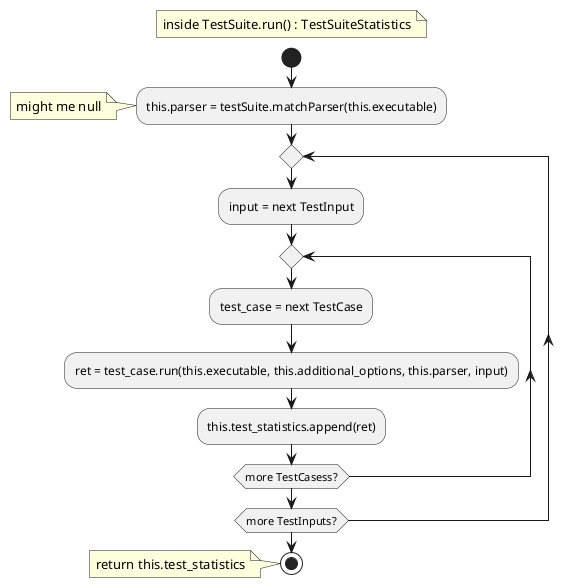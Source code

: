 @startuml
floating note: inside TestSuite.run() : TestSuiteStatistics
start

:this.parser = testSuite.matchParser(this.executable);
note: might me null

repeat
:input = next TestInput;
repeat
:test_case = next TestCase;
:ret = test_case.run(this.executable, this.additional_options, this.parser, input);
:this.test_statistics.append(ret);
repeat while (more TestCasess?)
repeat while (more TestInputs?)

stop
note: return this.test_statistics

@enduml
